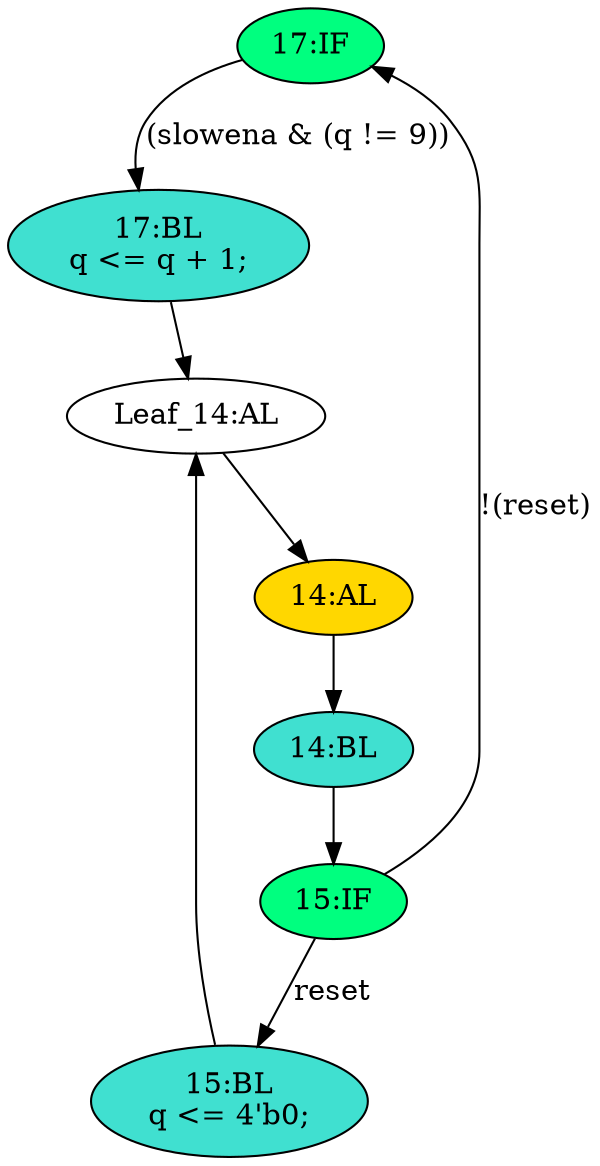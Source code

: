 strict digraph "compose( ,  )" {
	node [label="\N"];
	"17:IF"	[ast="<pyverilog.vparser.ast.IfStatement object at 0x7f17b51cebd0>",
		fillcolor=springgreen,
		label="17:IF",
		statements="[]",
		style=filled,
		typ=IfStatement];
	"17:BL"	[ast="<pyverilog.vparser.ast.Block object at 0x7f17b51ce550>",
		fillcolor=turquoise,
		label="17:BL
q <= q + 1;",
		statements="[<pyverilog.vparser.ast.NonblockingSubstitution object at 0x7f17b5471050>]",
		style=filled,
		typ=Block];
	"17:IF" -> "17:BL"	[cond="['slowena', 'q']",
		label="(slowena & (q != 9))",
		lineno=17];
	"14:BL"	[ast="<pyverilog.vparser.ast.Block object at 0x7f17b51d6bd0>",
		fillcolor=turquoise,
		label="14:BL",
		statements="[]",
		style=filled,
		typ=Block];
	"15:IF"	[ast="<pyverilog.vparser.ast.IfStatement object at 0x7f17b5463210>",
		fillcolor=springgreen,
		label="15:IF",
		statements="[]",
		style=filled,
		typ=IfStatement];
	"14:BL" -> "15:IF"	[cond="[]",
		lineno=None];
	"15:BL"	[ast="<pyverilog.vparser.ast.Block object at 0x7f17b5477390>",
		fillcolor=turquoise,
		label="15:BL
q <= 4'b0;",
		statements="[<pyverilog.vparser.ast.NonblockingSubstitution object at 0x7f17b5463e10>]",
		style=filled,
		typ=Block];
	"Leaf_14:AL"	[def_var="['q']",
		label="Leaf_14:AL"];
	"15:BL" -> "Leaf_14:AL"	[cond="[]",
		lineno=None];
	"17:BL" -> "Leaf_14:AL"	[cond="[]",
		lineno=None];
	"14:AL"	[ast="<pyverilog.vparser.ast.Always object at 0x7f17b5477090>",
		clk_sens=True,
		fillcolor=gold,
		label="14:AL",
		sens="['clk']",
		statements="[]",
		style=filled,
		typ=Always,
		use_var="['reset', 'q', 'slowena']"];
	"14:AL" -> "14:BL"	[cond="[]",
		lineno=None];
	"15:IF" -> "17:IF"	[cond="['reset']",
		label="!(reset)",
		lineno=15];
	"15:IF" -> "15:BL"	[cond="['reset']",
		label=reset,
		lineno=15];
	"Leaf_14:AL" -> "14:AL";
}
